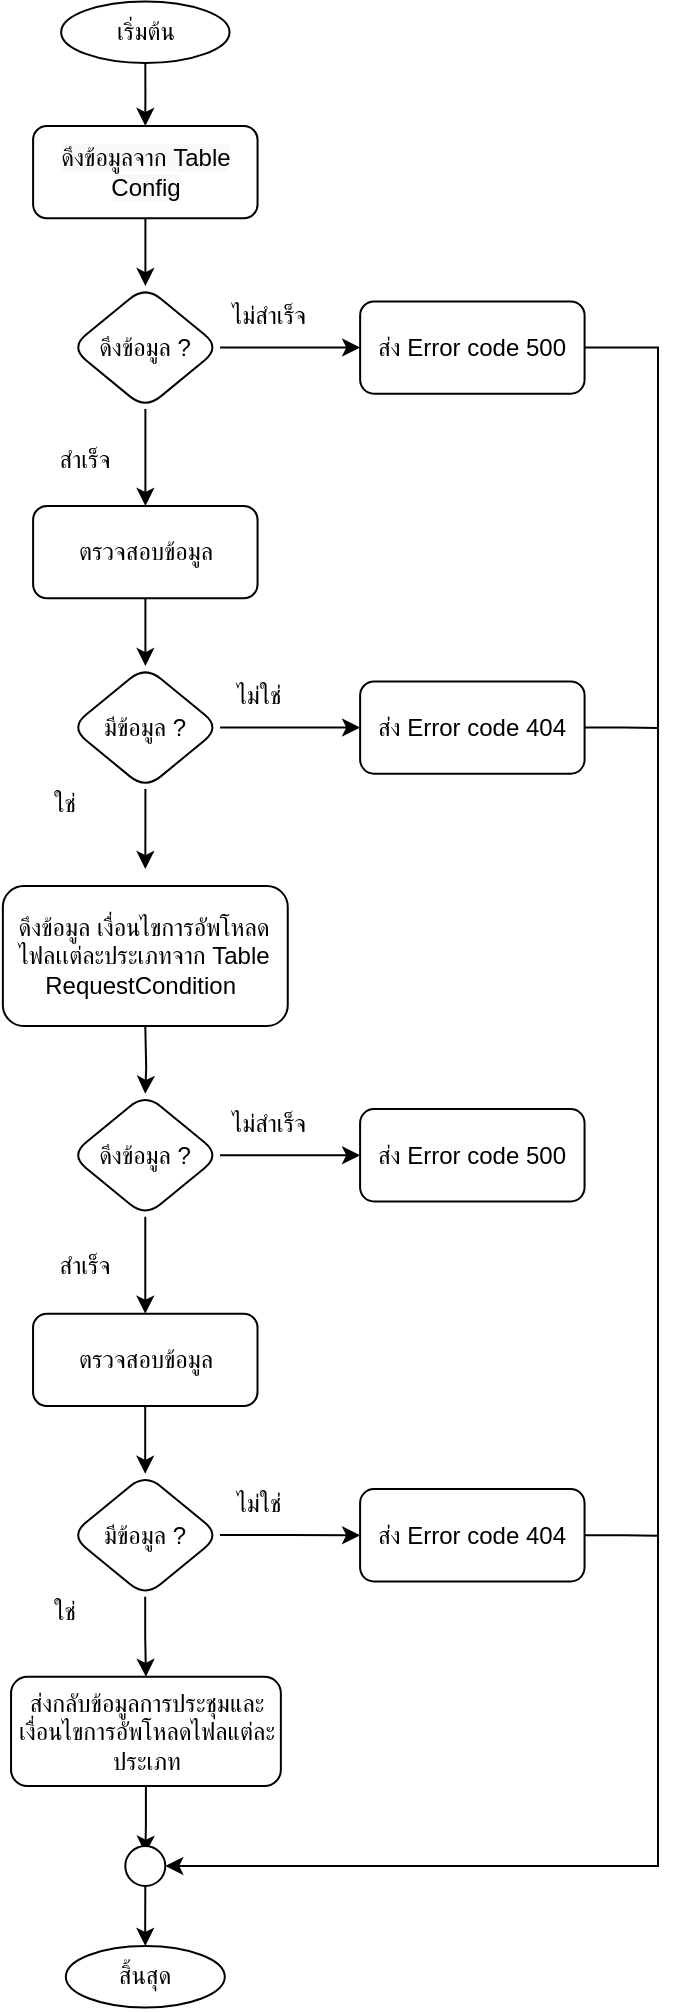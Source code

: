<mxfile version="20.3.3" type="github">
  <diagram id="C5RBs43oDa-KdzZeNtuy" name="Page-1">
    <mxGraphModel dx="1051" dy="682" grid="1" gridSize="10" guides="1" tooltips="1" connect="1" arrows="1" fold="1" page="1" pageScale="1" pageWidth="827" pageHeight="1169" math="0" shadow="0">
      <root>
        <mxCell id="WIyWlLk6GJQsqaUBKTNV-0" />
        <mxCell id="WIyWlLk6GJQsqaUBKTNV-1" parent="WIyWlLk6GJQsqaUBKTNV-0" />
        <mxCell id="Ni7bxn2DUjmmPI4IMF6q-0" value="เริ่มต้น" style="ellipse;whiteSpace=wrap;html=1;rounded=1;glass=0;strokeWidth=1;shadow=0;" parent="WIyWlLk6GJQsqaUBKTNV-1" vertex="1">
          <mxGeometry x="351.578" y="27.692" width="84.17" height="30.769" as="geometry" />
        </mxCell>
        <mxCell id="Ni7bxn2DUjmmPI4IMF6q-17" value="&lt;meta charset=&quot;utf-8&quot;&gt;&lt;span style=&quot;color: rgb(0, 0, 0); font-family: Helvetica; font-size: 12px; font-style: normal; font-variant-ligatures: normal; font-variant-caps: normal; font-weight: 400; letter-spacing: normal; orphans: 2; text-align: center; text-indent: 0px; text-transform: none; widows: 2; word-spacing: 0px; -webkit-text-stroke-width: 0px; background-color: rgb(248, 249, 250); text-decoration-thickness: initial; text-decoration-style: initial; text-decoration-color: initial; float: none; display: inline !important;&quot;&gt;ดึงข้อมูลจาก Table&lt;/span&gt;&lt;br style=&quot;color: rgb(0, 0, 0); font-family: Helvetica; font-size: 12px; font-style: normal; font-variant-ligatures: normal; font-variant-caps: normal; font-weight: 400; letter-spacing: normal; orphans: 2; text-align: center; text-indent: 0px; text-transform: none; widows: 2; word-spacing: 0px; -webkit-text-stroke-width: 0px; background-color: rgb(248, 249, 250); text-decoration-thickness: initial; text-decoration-style: initial; text-decoration-color: initial;&quot;&gt;&lt;span style=&quot;color: rgb(0, 0, 0); font-family: Helvetica; font-size: 12px; font-style: normal; font-variant-ligatures: normal; font-variant-caps: normal; font-weight: 400; letter-spacing: normal; orphans: 2; text-align: center; text-indent: 0px; text-transform: none; widows: 2; word-spacing: 0px; -webkit-text-stroke-width: 0px; background-color: rgb(248, 249, 250); text-decoration-thickness: initial; text-decoration-style: initial; text-decoration-color: initial; float: none; display: inline !important;&quot;&gt;Config&lt;/span&gt;" style="rounded=1;whiteSpace=wrap;html=1;" parent="WIyWlLk6GJQsqaUBKTNV-1" vertex="1">
          <mxGeometry x="337.55" y="90" width="112.227" height="46.154" as="geometry" />
        </mxCell>
        <mxCell id="s2NbmrhvSSgWTOLfbfG7-0" style="edgeStyle=orthogonalEdgeStyle;rounded=0;orthogonalLoop=1;jettySize=auto;html=1;entryX=0.5;entryY=0;entryDx=0;entryDy=0;" parent="WIyWlLk6GJQsqaUBKTNV-1" source="Ni7bxn2DUjmmPI4IMF6q-0" target="Ni7bxn2DUjmmPI4IMF6q-17" edge="1">
          <mxGeometry relative="1" as="geometry">
            <mxPoint x="100" y="110" as="targetPoint" />
          </mxGeometry>
        </mxCell>
        <mxCell id="Ni7bxn2DUjmmPI4IMF6q-22" value="ส่ง Error code 500" style="whiteSpace=wrap;html=1;rounded=1;" parent="WIyWlLk6GJQsqaUBKTNV-1" vertex="1">
          <mxGeometry x="501.072" y="177.692" width="112.227" height="46.154" as="geometry" />
        </mxCell>
        <mxCell id="Ni7bxn2DUjmmPI4IMF6q-24" value="ตรวจสอบข้อมูล" style="whiteSpace=wrap;html=1;rounded=1;" parent="WIyWlLk6GJQsqaUBKTNV-1" vertex="1">
          <mxGeometry x="337.55" y="279.999" width="112.227" height="46.154" as="geometry" />
        </mxCell>
        <mxCell id="Ni7bxn2DUjmmPI4IMF6q-35" style="edgeStyle=orthogonalEdgeStyle;rounded=0;orthogonalLoop=1;jettySize=auto;html=1;entryX=0;entryY=0.5;entryDx=0;entryDy=0;endArrow=classic;endFill=1;" parent="WIyWlLk6GJQsqaUBKTNV-1" source="Ni7bxn2DUjmmPI4IMF6q-33" target="Ni7bxn2DUjmmPI4IMF6q-22" edge="1">
          <mxGeometry relative="1" as="geometry" />
        </mxCell>
        <mxCell id="Ni7bxn2DUjmmPI4IMF6q-37" value="" style="edgeStyle=orthogonalEdgeStyle;rounded=0;orthogonalLoop=1;jettySize=auto;html=1;endArrow=classic;endFill=1;" parent="WIyWlLk6GJQsqaUBKTNV-1" source="Ni7bxn2DUjmmPI4IMF6q-33" target="Ni7bxn2DUjmmPI4IMF6q-24" edge="1">
          <mxGeometry relative="1" as="geometry" />
        </mxCell>
        <mxCell id="Ni7bxn2DUjmmPI4IMF6q-33" value="ดึงข้อมูล ?" style="rhombus;whiteSpace=wrap;html=1;rounded=1;" parent="WIyWlLk6GJQsqaUBKTNV-1" vertex="1">
          <mxGeometry x="356.255" y="170" width="74.818" height="61.538" as="geometry" />
        </mxCell>
        <mxCell id="Ni7bxn2DUjmmPI4IMF6q-34" value="" style="edgeStyle=orthogonalEdgeStyle;rounded=0;orthogonalLoop=1;jettySize=auto;html=1;endArrow=classic;endFill=1;" parent="WIyWlLk6GJQsqaUBKTNV-1" source="Ni7bxn2DUjmmPI4IMF6q-17" target="Ni7bxn2DUjmmPI4IMF6q-33" edge="1">
          <mxGeometry relative="1" as="geometry" />
        </mxCell>
        <mxCell id="Ni7bxn2DUjmmPI4IMF6q-36" value="ไม่สำเร็จ" style="text;html=1;align=center;verticalAlign=middle;resizable=0;points=[];autosize=1;strokeColor=none;fillColor=none;" parent="WIyWlLk6GJQsqaUBKTNV-1" vertex="1">
          <mxGeometry x="420.003" y="170.004" width="70" height="30" as="geometry" />
        </mxCell>
        <mxCell id="Ni7bxn2DUjmmPI4IMF6q-38" value="สำเร็จ" style="text;html=1;align=center;verticalAlign=middle;resizable=0;points=[];autosize=1;strokeColor=none;fillColor=none;" parent="WIyWlLk6GJQsqaUBKTNV-1" vertex="1">
          <mxGeometry x="337.546" y="241.543" width="50" height="30" as="geometry" />
        </mxCell>
        <mxCell id="2AexVc2_wHL_QSk-LcCZ-0" style="edgeStyle=orthogonalEdgeStyle;rounded=0;orthogonalLoop=1;jettySize=auto;html=1;entryX=0;entryY=0.5;entryDx=0;entryDy=0;endArrow=classic;endFill=1;" parent="WIyWlLk6GJQsqaUBKTNV-1" source="Ni7bxn2DUjmmPI4IMF6q-43" target="Ni7bxn2DUjmmPI4IMF6q-46" edge="1">
          <mxGeometry relative="1" as="geometry" />
        </mxCell>
        <mxCell id="Ni7bxn2DUjmmPI4IMF6q-43" value="มีข้อมูล ?" style="rhombus;whiteSpace=wrap;html=1;rounded=1;" parent="WIyWlLk6GJQsqaUBKTNV-1" vertex="1">
          <mxGeometry x="356.259" y="359.997" width="74.818" height="61.538" as="geometry" />
        </mxCell>
        <mxCell id="Ni7bxn2DUjmmPI4IMF6q-44" value="" style="edgeStyle=orthogonalEdgeStyle;rounded=0;orthogonalLoop=1;jettySize=auto;html=1;endArrow=classic;endFill=1;" parent="WIyWlLk6GJQsqaUBKTNV-1" source="Ni7bxn2DUjmmPI4IMF6q-24" target="Ni7bxn2DUjmmPI4IMF6q-43" edge="1">
          <mxGeometry relative="1" as="geometry" />
        </mxCell>
        <mxCell id="2AexVc2_wHL_QSk-LcCZ-1" style="edgeStyle=orthogonalEdgeStyle;rounded=0;orthogonalLoop=1;jettySize=auto;html=1;endArrow=none;endFill=0;" parent="WIyWlLk6GJQsqaUBKTNV-1" source="Ni7bxn2DUjmmPI4IMF6q-46" edge="1">
          <mxGeometry relative="1" as="geometry">
            <mxPoint x="650" y="391" as="targetPoint" />
          </mxGeometry>
        </mxCell>
        <mxCell id="Ni7bxn2DUjmmPI4IMF6q-46" value="ส่ง Error code 404" style="whiteSpace=wrap;html=1;rounded=1;" parent="WIyWlLk6GJQsqaUBKTNV-1" vertex="1">
          <mxGeometry x="501.072" y="367.689" width="112.227" height="46.154" as="geometry" />
        </mxCell>
        <mxCell id="Ni7bxn2DUjmmPI4IMF6q-49" value="ไม่ใช่" style="text;html=1;align=center;verticalAlign=middle;resizable=0;points=[];autosize=1;strokeColor=none;fillColor=none;" parent="WIyWlLk6GJQsqaUBKTNV-1" vertex="1">
          <mxGeometry x="425.003" y="359.996" width="50" height="30" as="geometry" />
        </mxCell>
        <mxCell id="Ni7bxn2DUjmmPI4IMF6q-52" value="ใช่" style="text;html=1;align=center;verticalAlign=middle;resizable=0;points=[];autosize=1;strokeColor=none;fillColor=none;" parent="WIyWlLk6GJQsqaUBKTNV-1" vertex="1">
          <mxGeometry x="332.55" y="413.846" width="40" height="30" as="geometry" />
        </mxCell>
        <mxCell id="Ni7bxn2DUjmmPI4IMF6q-51" value="" style="edgeStyle=orthogonalEdgeStyle;rounded=0;orthogonalLoop=1;jettySize=auto;html=1;endArrow=classic;endFill=1;entryX=0.5;entryY=0;entryDx=0;entryDy=0;" parent="WIyWlLk6GJQsqaUBKTNV-1" source="Ni7bxn2DUjmmPI4IMF6q-43" edge="1">
          <mxGeometry relative="1" as="geometry">
            <mxPoint x="393.667" y="461.539" as="targetPoint" />
          </mxGeometry>
        </mxCell>
        <mxCell id="Ni7bxn2DUjmmPI4IMF6q-27" style="edgeStyle=orthogonalEdgeStyle;rounded=0;orthogonalLoop=1;jettySize=auto;html=1;endArrow=classic;endFill=1;" parent="WIyWlLk6GJQsqaUBKTNV-1" source="Ni7bxn2DUjmmPI4IMF6q-22" target="Ni7bxn2DUjmmPI4IMF6q-56" edge="1">
          <mxGeometry relative="1" as="geometry">
            <mxPoint x="350" y="910" as="targetPoint" />
            <Array as="points">
              <mxPoint x="650" y="201" />
              <mxPoint x="650" y="960" />
            </Array>
          </mxGeometry>
        </mxCell>
        <mxCell id="vTCBTp6cEJqQ_yjN-N3Q-3" value="ดึงข้อมูล เงื่อนไขการอัพโหลดไฟลเเต่ละประเภทจาก Table&lt;br&gt;RequestCondition&amp;nbsp;" style="whiteSpace=wrap;html=1;rounded=1;" vertex="1" parent="WIyWlLk6GJQsqaUBKTNV-1">
          <mxGeometry x="322.43" y="470" width="142.45" height="70" as="geometry" />
        </mxCell>
        <mxCell id="vTCBTp6cEJqQ_yjN-N3Q-26" value="" style="group" vertex="1" connectable="0" parent="WIyWlLk6GJQsqaUBKTNV-1">
          <mxGeometry x="322.43" y="540.004" width="327.55" height="490.765" as="geometry" />
        </mxCell>
        <mxCell id="vTCBTp6cEJqQ_yjN-N3Q-7" value="ส่ง Error code 500" style="whiteSpace=wrap;html=1;rounded=1;" vertex="1" parent="vTCBTp6cEJqQ_yjN-N3Q-26">
          <mxGeometry x="178.622" y="41.538" width="112.227" height="46.154" as="geometry" />
        </mxCell>
        <mxCell id="vTCBTp6cEJqQ_yjN-N3Q-8" value="ตรวจสอบข้อมูล" style="whiteSpace=wrap;html=1;rounded=1;" vertex="1" parent="vTCBTp6cEJqQ_yjN-N3Q-26">
          <mxGeometry x="15.1" y="143.845" width="112.227" height="46.154" as="geometry" />
        </mxCell>
        <mxCell id="vTCBTp6cEJqQ_yjN-N3Q-9" style="edgeStyle=orthogonalEdgeStyle;rounded=0;orthogonalLoop=1;jettySize=auto;html=1;entryX=0;entryY=0.5;entryDx=0;entryDy=0;endArrow=classic;endFill=1;" edge="1" parent="vTCBTp6cEJqQ_yjN-N3Q-26" source="vTCBTp6cEJqQ_yjN-N3Q-11" target="vTCBTp6cEJqQ_yjN-N3Q-7">
          <mxGeometry relative="1" as="geometry" />
        </mxCell>
        <mxCell id="vTCBTp6cEJqQ_yjN-N3Q-10" value="" style="edgeStyle=orthogonalEdgeStyle;rounded=0;orthogonalLoop=1;jettySize=auto;html=1;endArrow=classic;endFill=1;" edge="1" parent="vTCBTp6cEJqQ_yjN-N3Q-26" source="vTCBTp6cEJqQ_yjN-N3Q-11" target="vTCBTp6cEJqQ_yjN-N3Q-8">
          <mxGeometry relative="1" as="geometry" />
        </mxCell>
        <mxCell id="vTCBTp6cEJqQ_yjN-N3Q-11" value="ดึงข้อมูล ?" style="rhombus;whiteSpace=wrap;html=1;rounded=1;" vertex="1" parent="vTCBTp6cEJqQ_yjN-N3Q-26">
          <mxGeometry x="33.805" y="33.846" width="74.818" height="61.538" as="geometry" />
        </mxCell>
        <mxCell id="vTCBTp6cEJqQ_yjN-N3Q-12" value="" style="edgeStyle=orthogonalEdgeStyle;rounded=0;orthogonalLoop=1;jettySize=auto;html=1;endArrow=classic;endFill=1;" edge="1" parent="vTCBTp6cEJqQ_yjN-N3Q-26" target="vTCBTp6cEJqQ_yjN-N3Q-11">
          <mxGeometry relative="1" as="geometry">
            <mxPoint x="71.217" as="sourcePoint" />
          </mxGeometry>
        </mxCell>
        <mxCell id="vTCBTp6cEJqQ_yjN-N3Q-13" value="ไม่สำเร็จ" style="text;html=1;align=center;verticalAlign=middle;resizable=0;points=[];autosize=1;strokeColor=none;fillColor=none;" vertex="1" parent="vTCBTp6cEJqQ_yjN-N3Q-26">
          <mxGeometry x="97.553" y="33.85" width="70" height="30" as="geometry" />
        </mxCell>
        <mxCell id="vTCBTp6cEJqQ_yjN-N3Q-14" value="สำเร็จ" style="text;html=1;align=center;verticalAlign=middle;resizable=0;points=[];autosize=1;strokeColor=none;fillColor=none;" vertex="1" parent="vTCBTp6cEJqQ_yjN-N3Q-26">
          <mxGeometry x="15.096" y="105.389" width="50" height="30" as="geometry" />
        </mxCell>
        <mxCell id="vTCBTp6cEJqQ_yjN-N3Q-16" value="มีข้อมูล ?" style="rhombus;whiteSpace=wrap;html=1;rounded=1;" vertex="1" parent="vTCBTp6cEJqQ_yjN-N3Q-26">
          <mxGeometry x="33.809" y="223.843" width="74.818" height="61.538" as="geometry" />
        </mxCell>
        <mxCell id="vTCBTp6cEJqQ_yjN-N3Q-17" value="" style="edgeStyle=orthogonalEdgeStyle;rounded=0;orthogonalLoop=1;jettySize=auto;html=1;endArrow=classic;endFill=1;" edge="1" parent="vTCBTp6cEJqQ_yjN-N3Q-26" source="vTCBTp6cEJqQ_yjN-N3Q-8" target="vTCBTp6cEJqQ_yjN-N3Q-16">
          <mxGeometry relative="1" as="geometry" />
        </mxCell>
        <mxCell id="vTCBTp6cEJqQ_yjN-N3Q-18" style="edgeStyle=orthogonalEdgeStyle;rounded=0;orthogonalLoop=1;jettySize=auto;html=1;endArrow=none;endFill=0;" edge="1" parent="vTCBTp6cEJqQ_yjN-N3Q-26" source="vTCBTp6cEJqQ_yjN-N3Q-19">
          <mxGeometry relative="1" as="geometry">
            <mxPoint x="327.55" y="254.846" as="targetPoint" />
          </mxGeometry>
        </mxCell>
        <mxCell id="vTCBTp6cEJqQ_yjN-N3Q-19" value="ส่ง Error code 404" style="whiteSpace=wrap;html=1;rounded=1;" vertex="1" parent="vTCBTp6cEJqQ_yjN-N3Q-26">
          <mxGeometry x="178.622" y="231.535" width="112.227" height="46.154" as="geometry" />
        </mxCell>
        <mxCell id="vTCBTp6cEJqQ_yjN-N3Q-15" style="edgeStyle=orthogonalEdgeStyle;rounded=0;orthogonalLoop=1;jettySize=auto;html=1;entryX=0;entryY=0.5;entryDx=0;entryDy=0;endArrow=classic;endFill=1;" edge="1" parent="vTCBTp6cEJqQ_yjN-N3Q-26" source="vTCBTp6cEJqQ_yjN-N3Q-16" target="vTCBTp6cEJqQ_yjN-N3Q-19">
          <mxGeometry relative="1" as="geometry" />
        </mxCell>
        <mxCell id="vTCBTp6cEJqQ_yjN-N3Q-20" value="ไม่ใช่" style="text;html=1;align=center;verticalAlign=middle;resizable=0;points=[];autosize=1;strokeColor=none;fillColor=none;" vertex="1" parent="vTCBTp6cEJqQ_yjN-N3Q-26">
          <mxGeometry x="102.553" y="223.842" width="50" height="30" as="geometry" />
        </mxCell>
        <mxCell id="vTCBTp6cEJqQ_yjN-N3Q-21" value="ใช่" style="text;html=1;align=center;verticalAlign=middle;resizable=0;points=[];autosize=1;strokeColor=none;fillColor=none;" vertex="1" parent="vTCBTp6cEJqQ_yjN-N3Q-26">
          <mxGeometry x="10.1" y="277.692" width="40" height="30" as="geometry" />
        </mxCell>
        <mxCell id="vTCBTp6cEJqQ_yjN-N3Q-23" value="ส่งกลับข้อมูลการประชุมและเงื่อนไขการอัพโหลดไฟลแต่ละประเภท" style="whiteSpace=wrap;html=1;rounded=1;" vertex="1" parent="vTCBTp6cEJqQ_yjN-N3Q-26">
          <mxGeometry x="4.1" y="325.39" width="134.9" height="54.61" as="geometry" />
        </mxCell>
        <mxCell id="vTCBTp6cEJqQ_yjN-N3Q-24" value="" style="edgeStyle=orthogonalEdgeStyle;rounded=0;orthogonalLoop=1;jettySize=auto;html=1;endArrow=classic;endFill=1;entryX=0.5;entryY=0;entryDx=0;entryDy=0;" edge="1" parent="vTCBTp6cEJqQ_yjN-N3Q-26" source="vTCBTp6cEJqQ_yjN-N3Q-16" target="vTCBTp6cEJqQ_yjN-N3Q-23">
          <mxGeometry relative="1" as="geometry">
            <mxPoint x="-221.136" y="376.154" as="targetPoint" />
          </mxGeometry>
        </mxCell>
        <mxCell id="vTCBTp6cEJqQ_yjN-N3Q-22" value="" style="edgeStyle=orthogonalEdgeStyle;rounded=0;orthogonalLoop=1;jettySize=auto;html=1;" edge="1" parent="vTCBTp6cEJqQ_yjN-N3Q-26" source="vTCBTp6cEJqQ_yjN-N3Q-23">
          <mxGeometry relative="1" as="geometry">
            <mxPoint x="71.237" y="413.846" as="targetPoint" />
          </mxGeometry>
        </mxCell>
        <mxCell id="Ni7bxn2DUjmmPI4IMF6q-56" value="" style="ellipse;whiteSpace=wrap;html=1;aspect=fixed;" parent="vTCBTp6cEJqQ_yjN-N3Q-26" vertex="1">
          <mxGeometry x="61.22" y="409.996" width="20" height="20" as="geometry" />
        </mxCell>
        <mxCell id="Ni7bxn2DUjmmPI4IMF6q-4" value="สิ้นสุด" style="ellipse;whiteSpace=wrap;html=1;rounded=1;glass=0;strokeWidth=1;shadow=0;" parent="vTCBTp6cEJqQ_yjN-N3Q-26" vertex="1">
          <mxGeometry x="31.476" y="459.996" width="79.494" height="30.769" as="geometry" />
        </mxCell>
        <mxCell id="Ni7bxn2DUjmmPI4IMF6q-58" value="" style="edgeStyle=orthogonalEdgeStyle;rounded=0;orthogonalLoop=1;jettySize=auto;html=1;endArrow=classic;endFill=1;" parent="vTCBTp6cEJqQ_yjN-N3Q-26" source="Ni7bxn2DUjmmPI4IMF6q-56" target="Ni7bxn2DUjmmPI4IMF6q-4" edge="1">
          <mxGeometry relative="1" as="geometry" />
        </mxCell>
      </root>
    </mxGraphModel>
  </diagram>
</mxfile>
